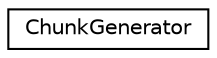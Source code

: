 digraph "Graphical Class Hierarchy"
{
  edge [fontname="Helvetica",fontsize="10",labelfontname="Helvetica",labelfontsize="10"];
  node [fontname="Helvetica",fontsize="10",shape=record];
  rankdir="LR";
  Node1 [label="ChunkGenerator",height=0.2,width=0.4,color="black", fillcolor="white", style="filled",URL="$classChunkGenerator.html"];
}
